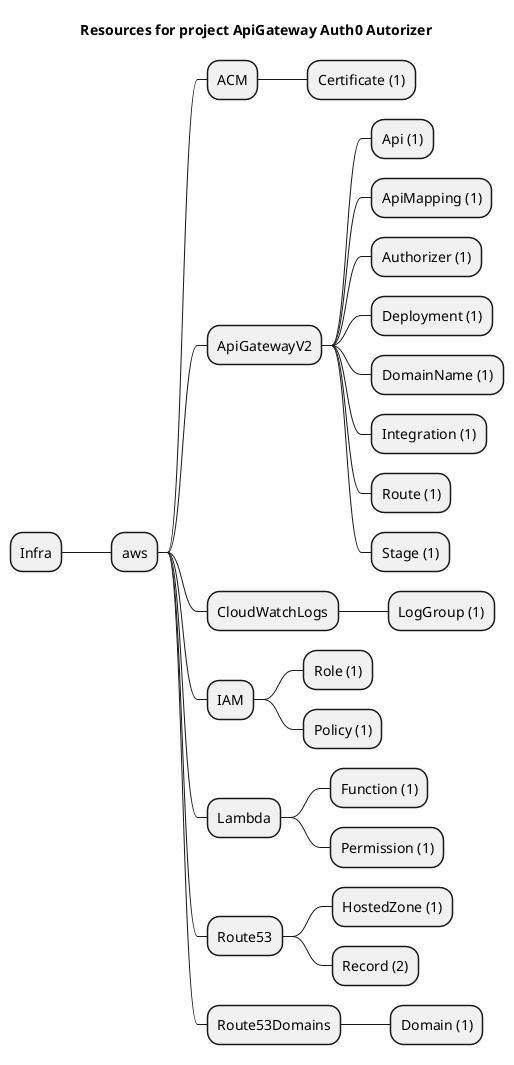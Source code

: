 @startmindmap
title Resources for project ApiGateway Auth0 Autorizer
skinparam monochrome true
+ Infra
++ aws
+++ ACM
++++ Certificate (1)
+++ ApiGatewayV2
++++ Api (1)
++++ ApiMapping (1)
++++ Authorizer (1)
++++ Deployment (1)
++++ DomainName (1)
++++ Integration (1)
++++ Route (1)
++++ Stage (1)
+++ CloudWatchLogs
++++ LogGroup (1)
+++ IAM
++++ Role (1)
++++ Policy (1)
+++ Lambda
++++ Function (1)
++++ Permission (1)
+++ Route53
++++ HostedZone (1)
++++ Record (2)
+++ Route53Domains
++++ Domain (1)
@endmindmap